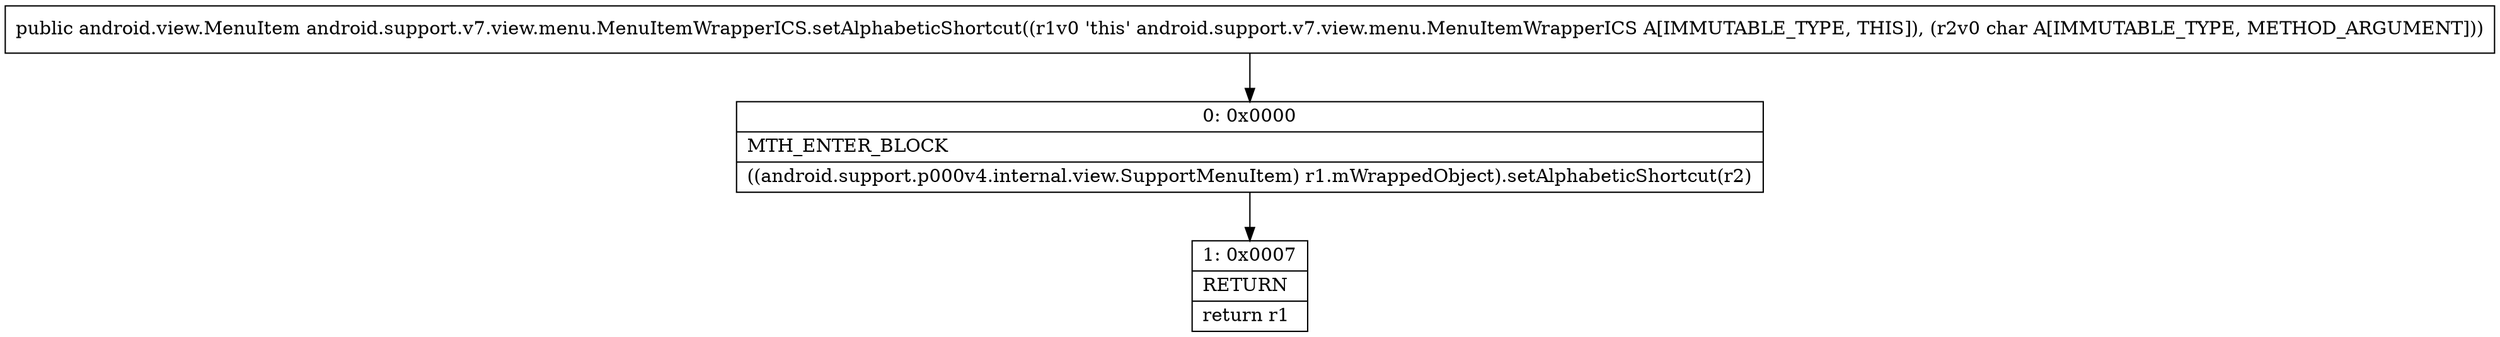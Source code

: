 digraph "CFG forandroid.support.v7.view.menu.MenuItemWrapperICS.setAlphabeticShortcut(C)Landroid\/view\/MenuItem;" {
Node_0 [shape=record,label="{0\:\ 0x0000|MTH_ENTER_BLOCK\l|((android.support.p000v4.internal.view.SupportMenuItem) r1.mWrappedObject).setAlphabeticShortcut(r2)\l}"];
Node_1 [shape=record,label="{1\:\ 0x0007|RETURN\l|return r1\l}"];
MethodNode[shape=record,label="{public android.view.MenuItem android.support.v7.view.menu.MenuItemWrapperICS.setAlphabeticShortcut((r1v0 'this' android.support.v7.view.menu.MenuItemWrapperICS A[IMMUTABLE_TYPE, THIS]), (r2v0 char A[IMMUTABLE_TYPE, METHOD_ARGUMENT])) }"];
MethodNode -> Node_0;
Node_0 -> Node_1;
}

